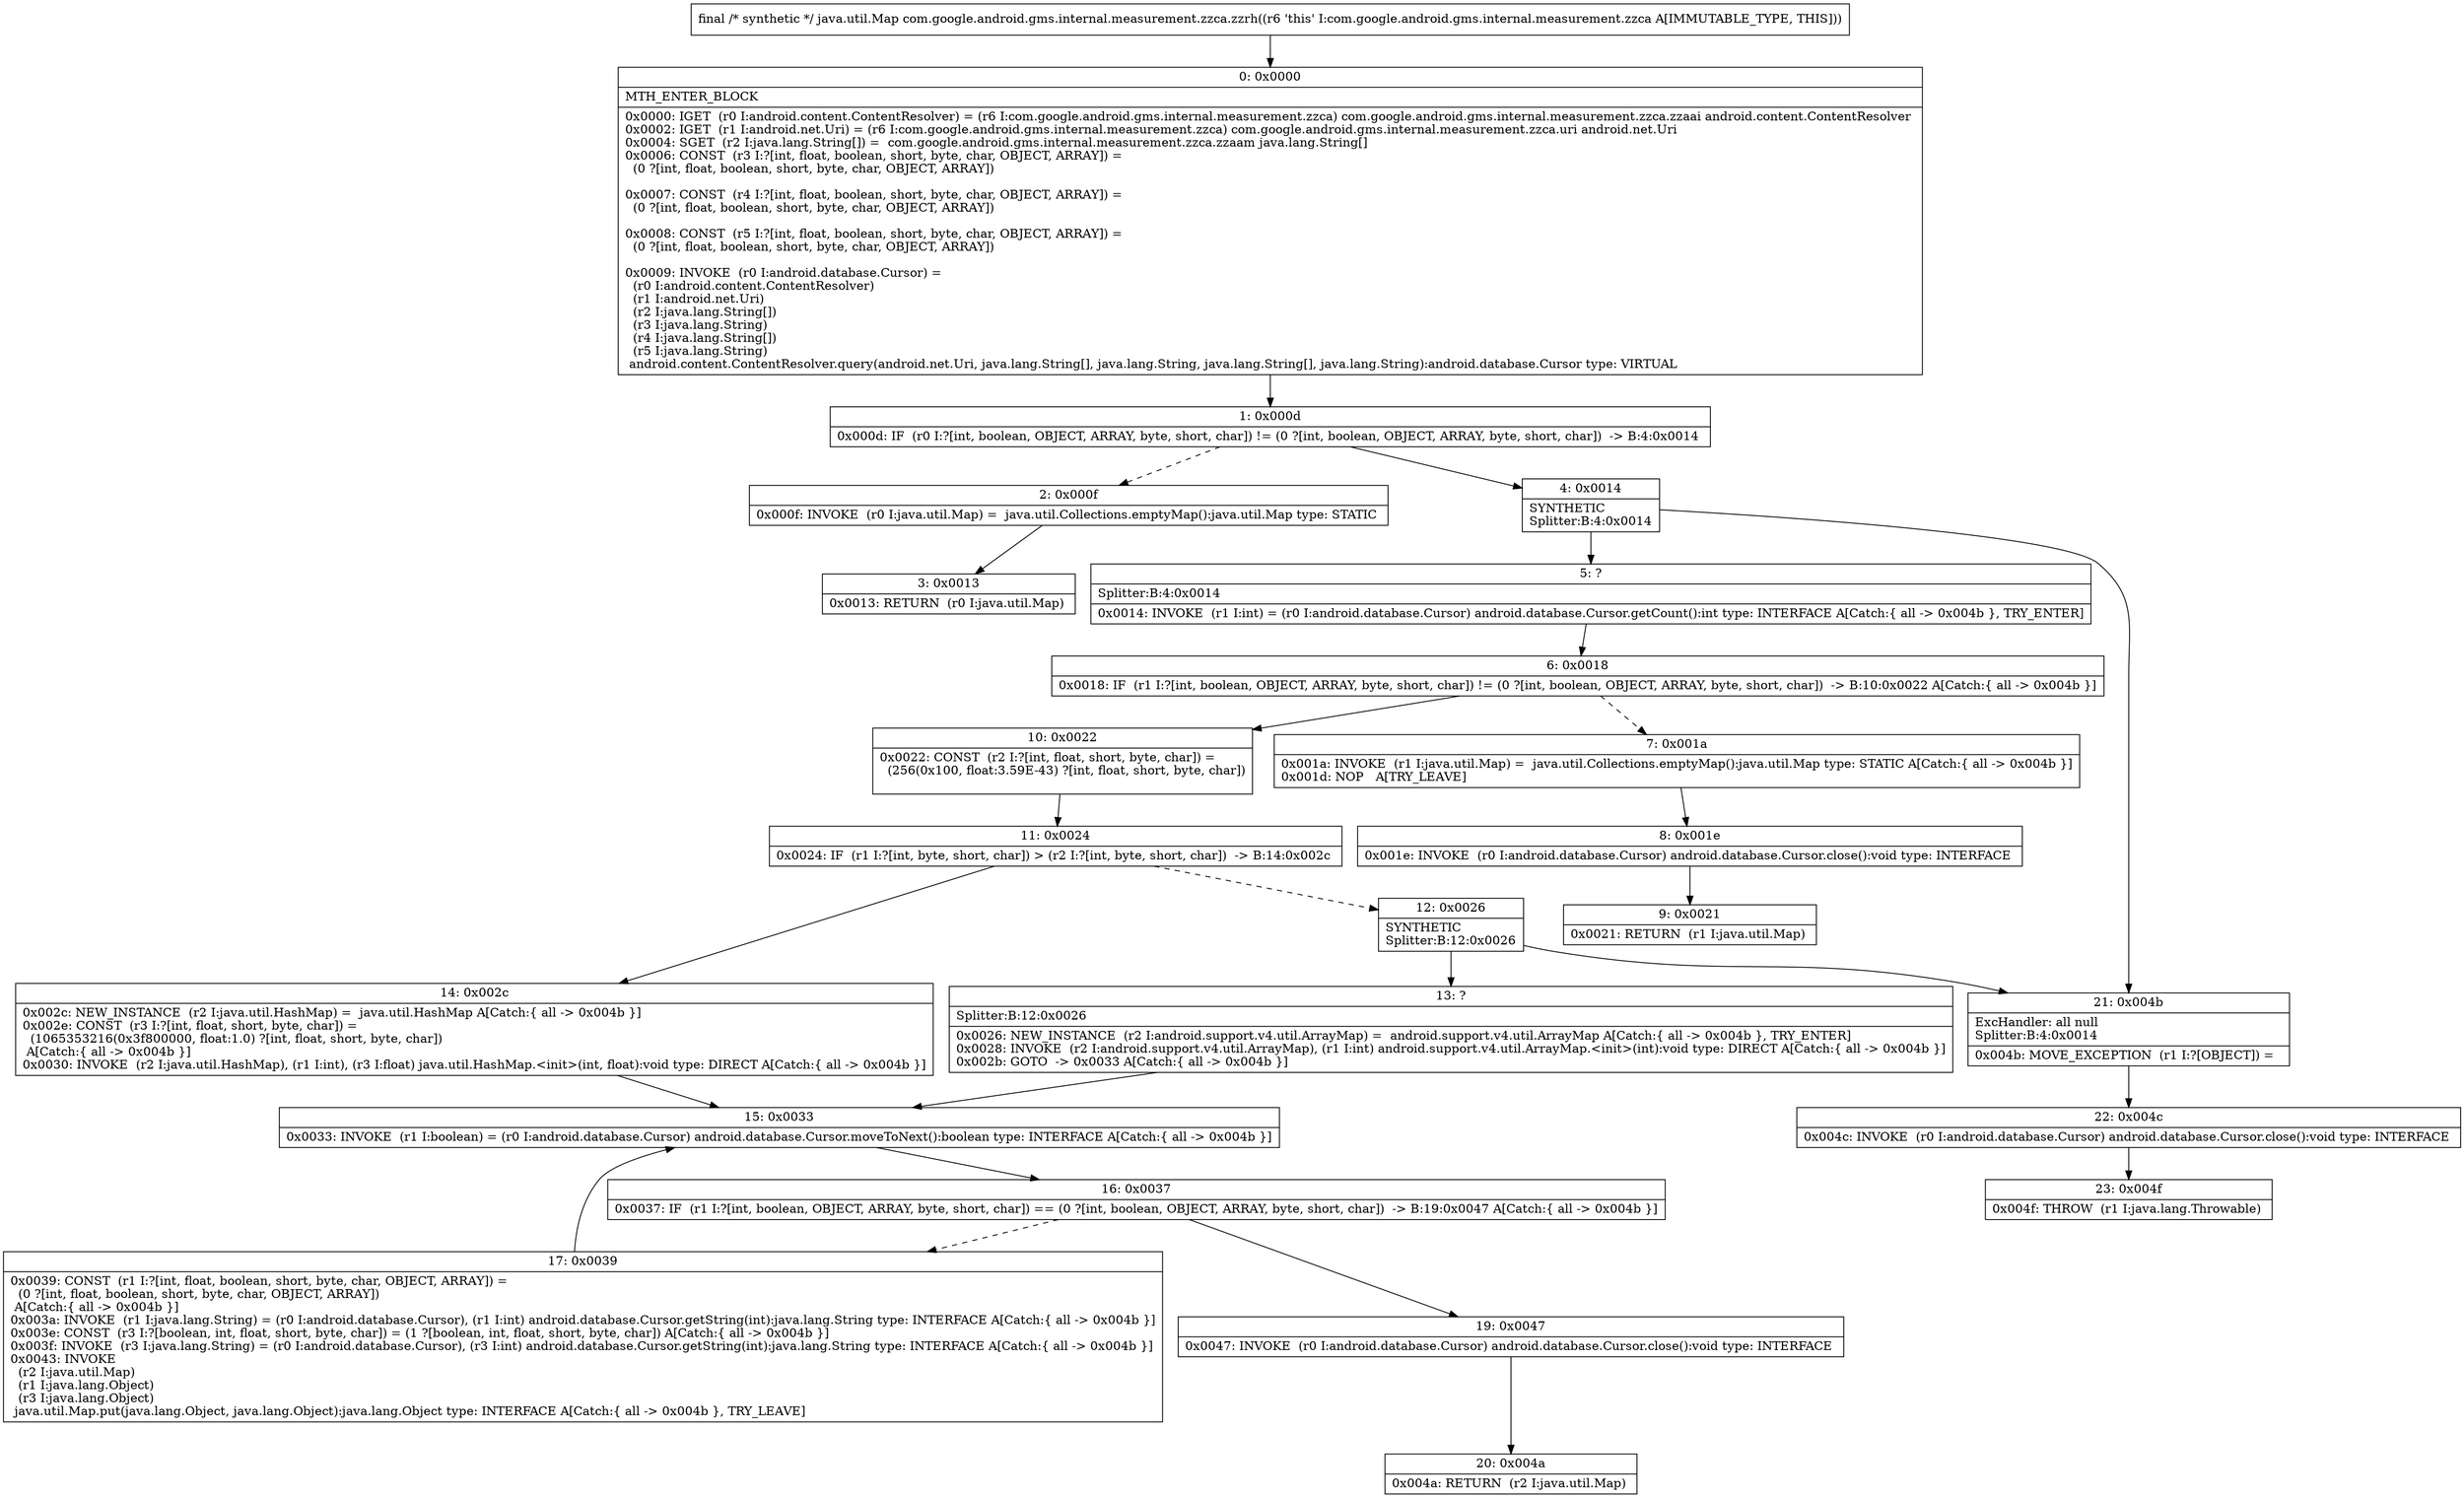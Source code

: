 digraph "CFG forcom.google.android.gms.internal.measurement.zzca.zzrh()Ljava\/util\/Map;" {
Node_0 [shape=record,label="{0\:\ 0x0000|MTH_ENTER_BLOCK\l|0x0000: IGET  (r0 I:android.content.ContentResolver) = (r6 I:com.google.android.gms.internal.measurement.zzca) com.google.android.gms.internal.measurement.zzca.zzaai android.content.ContentResolver \l0x0002: IGET  (r1 I:android.net.Uri) = (r6 I:com.google.android.gms.internal.measurement.zzca) com.google.android.gms.internal.measurement.zzca.uri android.net.Uri \l0x0004: SGET  (r2 I:java.lang.String[]) =  com.google.android.gms.internal.measurement.zzca.zzaam java.lang.String[] \l0x0006: CONST  (r3 I:?[int, float, boolean, short, byte, char, OBJECT, ARRAY]) = \l  (0 ?[int, float, boolean, short, byte, char, OBJECT, ARRAY])\l \l0x0007: CONST  (r4 I:?[int, float, boolean, short, byte, char, OBJECT, ARRAY]) = \l  (0 ?[int, float, boolean, short, byte, char, OBJECT, ARRAY])\l \l0x0008: CONST  (r5 I:?[int, float, boolean, short, byte, char, OBJECT, ARRAY]) = \l  (0 ?[int, float, boolean, short, byte, char, OBJECT, ARRAY])\l \l0x0009: INVOKE  (r0 I:android.database.Cursor) = \l  (r0 I:android.content.ContentResolver)\l  (r1 I:android.net.Uri)\l  (r2 I:java.lang.String[])\l  (r3 I:java.lang.String)\l  (r4 I:java.lang.String[])\l  (r5 I:java.lang.String)\l android.content.ContentResolver.query(android.net.Uri, java.lang.String[], java.lang.String, java.lang.String[], java.lang.String):android.database.Cursor type: VIRTUAL \l}"];
Node_1 [shape=record,label="{1\:\ 0x000d|0x000d: IF  (r0 I:?[int, boolean, OBJECT, ARRAY, byte, short, char]) != (0 ?[int, boolean, OBJECT, ARRAY, byte, short, char])  \-\> B:4:0x0014 \l}"];
Node_2 [shape=record,label="{2\:\ 0x000f|0x000f: INVOKE  (r0 I:java.util.Map) =  java.util.Collections.emptyMap():java.util.Map type: STATIC \l}"];
Node_3 [shape=record,label="{3\:\ 0x0013|0x0013: RETURN  (r0 I:java.util.Map) \l}"];
Node_4 [shape=record,label="{4\:\ 0x0014|SYNTHETIC\lSplitter:B:4:0x0014\l}"];
Node_5 [shape=record,label="{5\:\ ?|Splitter:B:4:0x0014\l|0x0014: INVOKE  (r1 I:int) = (r0 I:android.database.Cursor) android.database.Cursor.getCount():int type: INTERFACE A[Catch:\{ all \-\> 0x004b \}, TRY_ENTER]\l}"];
Node_6 [shape=record,label="{6\:\ 0x0018|0x0018: IF  (r1 I:?[int, boolean, OBJECT, ARRAY, byte, short, char]) != (0 ?[int, boolean, OBJECT, ARRAY, byte, short, char])  \-\> B:10:0x0022 A[Catch:\{ all \-\> 0x004b \}]\l}"];
Node_7 [shape=record,label="{7\:\ 0x001a|0x001a: INVOKE  (r1 I:java.util.Map) =  java.util.Collections.emptyMap():java.util.Map type: STATIC A[Catch:\{ all \-\> 0x004b \}]\l0x001d: NOP   A[TRY_LEAVE]\l}"];
Node_8 [shape=record,label="{8\:\ 0x001e|0x001e: INVOKE  (r0 I:android.database.Cursor) android.database.Cursor.close():void type: INTERFACE \l}"];
Node_9 [shape=record,label="{9\:\ 0x0021|0x0021: RETURN  (r1 I:java.util.Map) \l}"];
Node_10 [shape=record,label="{10\:\ 0x0022|0x0022: CONST  (r2 I:?[int, float, short, byte, char]) = \l  (256(0x100, float:3.59E\-43) ?[int, float, short, byte, char])\l \l}"];
Node_11 [shape=record,label="{11\:\ 0x0024|0x0024: IF  (r1 I:?[int, byte, short, char]) \> (r2 I:?[int, byte, short, char])  \-\> B:14:0x002c \l}"];
Node_12 [shape=record,label="{12\:\ 0x0026|SYNTHETIC\lSplitter:B:12:0x0026\l}"];
Node_13 [shape=record,label="{13\:\ ?|Splitter:B:12:0x0026\l|0x0026: NEW_INSTANCE  (r2 I:android.support.v4.util.ArrayMap) =  android.support.v4.util.ArrayMap A[Catch:\{ all \-\> 0x004b \}, TRY_ENTER]\l0x0028: INVOKE  (r2 I:android.support.v4.util.ArrayMap), (r1 I:int) android.support.v4.util.ArrayMap.\<init\>(int):void type: DIRECT A[Catch:\{ all \-\> 0x004b \}]\l0x002b: GOTO  \-\> 0x0033 A[Catch:\{ all \-\> 0x004b \}]\l}"];
Node_14 [shape=record,label="{14\:\ 0x002c|0x002c: NEW_INSTANCE  (r2 I:java.util.HashMap) =  java.util.HashMap A[Catch:\{ all \-\> 0x004b \}]\l0x002e: CONST  (r3 I:?[int, float, short, byte, char]) = \l  (1065353216(0x3f800000, float:1.0) ?[int, float, short, byte, char])\l A[Catch:\{ all \-\> 0x004b \}]\l0x0030: INVOKE  (r2 I:java.util.HashMap), (r1 I:int), (r3 I:float) java.util.HashMap.\<init\>(int, float):void type: DIRECT A[Catch:\{ all \-\> 0x004b \}]\l}"];
Node_15 [shape=record,label="{15\:\ 0x0033|0x0033: INVOKE  (r1 I:boolean) = (r0 I:android.database.Cursor) android.database.Cursor.moveToNext():boolean type: INTERFACE A[Catch:\{ all \-\> 0x004b \}]\l}"];
Node_16 [shape=record,label="{16\:\ 0x0037|0x0037: IF  (r1 I:?[int, boolean, OBJECT, ARRAY, byte, short, char]) == (0 ?[int, boolean, OBJECT, ARRAY, byte, short, char])  \-\> B:19:0x0047 A[Catch:\{ all \-\> 0x004b \}]\l}"];
Node_17 [shape=record,label="{17\:\ 0x0039|0x0039: CONST  (r1 I:?[int, float, boolean, short, byte, char, OBJECT, ARRAY]) = \l  (0 ?[int, float, boolean, short, byte, char, OBJECT, ARRAY])\l A[Catch:\{ all \-\> 0x004b \}]\l0x003a: INVOKE  (r1 I:java.lang.String) = (r0 I:android.database.Cursor), (r1 I:int) android.database.Cursor.getString(int):java.lang.String type: INTERFACE A[Catch:\{ all \-\> 0x004b \}]\l0x003e: CONST  (r3 I:?[boolean, int, float, short, byte, char]) = (1 ?[boolean, int, float, short, byte, char]) A[Catch:\{ all \-\> 0x004b \}]\l0x003f: INVOKE  (r3 I:java.lang.String) = (r0 I:android.database.Cursor), (r3 I:int) android.database.Cursor.getString(int):java.lang.String type: INTERFACE A[Catch:\{ all \-\> 0x004b \}]\l0x0043: INVOKE  \l  (r2 I:java.util.Map)\l  (r1 I:java.lang.Object)\l  (r3 I:java.lang.Object)\l java.util.Map.put(java.lang.Object, java.lang.Object):java.lang.Object type: INTERFACE A[Catch:\{ all \-\> 0x004b \}, TRY_LEAVE]\l}"];
Node_19 [shape=record,label="{19\:\ 0x0047|0x0047: INVOKE  (r0 I:android.database.Cursor) android.database.Cursor.close():void type: INTERFACE \l}"];
Node_20 [shape=record,label="{20\:\ 0x004a|0x004a: RETURN  (r2 I:java.util.Map) \l}"];
Node_21 [shape=record,label="{21\:\ 0x004b|ExcHandler: all null\lSplitter:B:4:0x0014\l|0x004b: MOVE_EXCEPTION  (r1 I:?[OBJECT]) =  \l}"];
Node_22 [shape=record,label="{22\:\ 0x004c|0x004c: INVOKE  (r0 I:android.database.Cursor) android.database.Cursor.close():void type: INTERFACE \l}"];
Node_23 [shape=record,label="{23\:\ 0x004f|0x004f: THROW  (r1 I:java.lang.Throwable) \l}"];
MethodNode[shape=record,label="{final \/* synthetic *\/ java.util.Map com.google.android.gms.internal.measurement.zzca.zzrh((r6 'this' I:com.google.android.gms.internal.measurement.zzca A[IMMUTABLE_TYPE, THIS])) }"];
MethodNode -> Node_0;
Node_0 -> Node_1;
Node_1 -> Node_2[style=dashed];
Node_1 -> Node_4;
Node_2 -> Node_3;
Node_4 -> Node_5;
Node_4 -> Node_21;
Node_5 -> Node_6;
Node_6 -> Node_7[style=dashed];
Node_6 -> Node_10;
Node_7 -> Node_8;
Node_8 -> Node_9;
Node_10 -> Node_11;
Node_11 -> Node_12[style=dashed];
Node_11 -> Node_14;
Node_12 -> Node_13;
Node_12 -> Node_21;
Node_13 -> Node_15;
Node_14 -> Node_15;
Node_15 -> Node_16;
Node_16 -> Node_17[style=dashed];
Node_16 -> Node_19;
Node_17 -> Node_15;
Node_19 -> Node_20;
Node_21 -> Node_22;
Node_22 -> Node_23;
}

